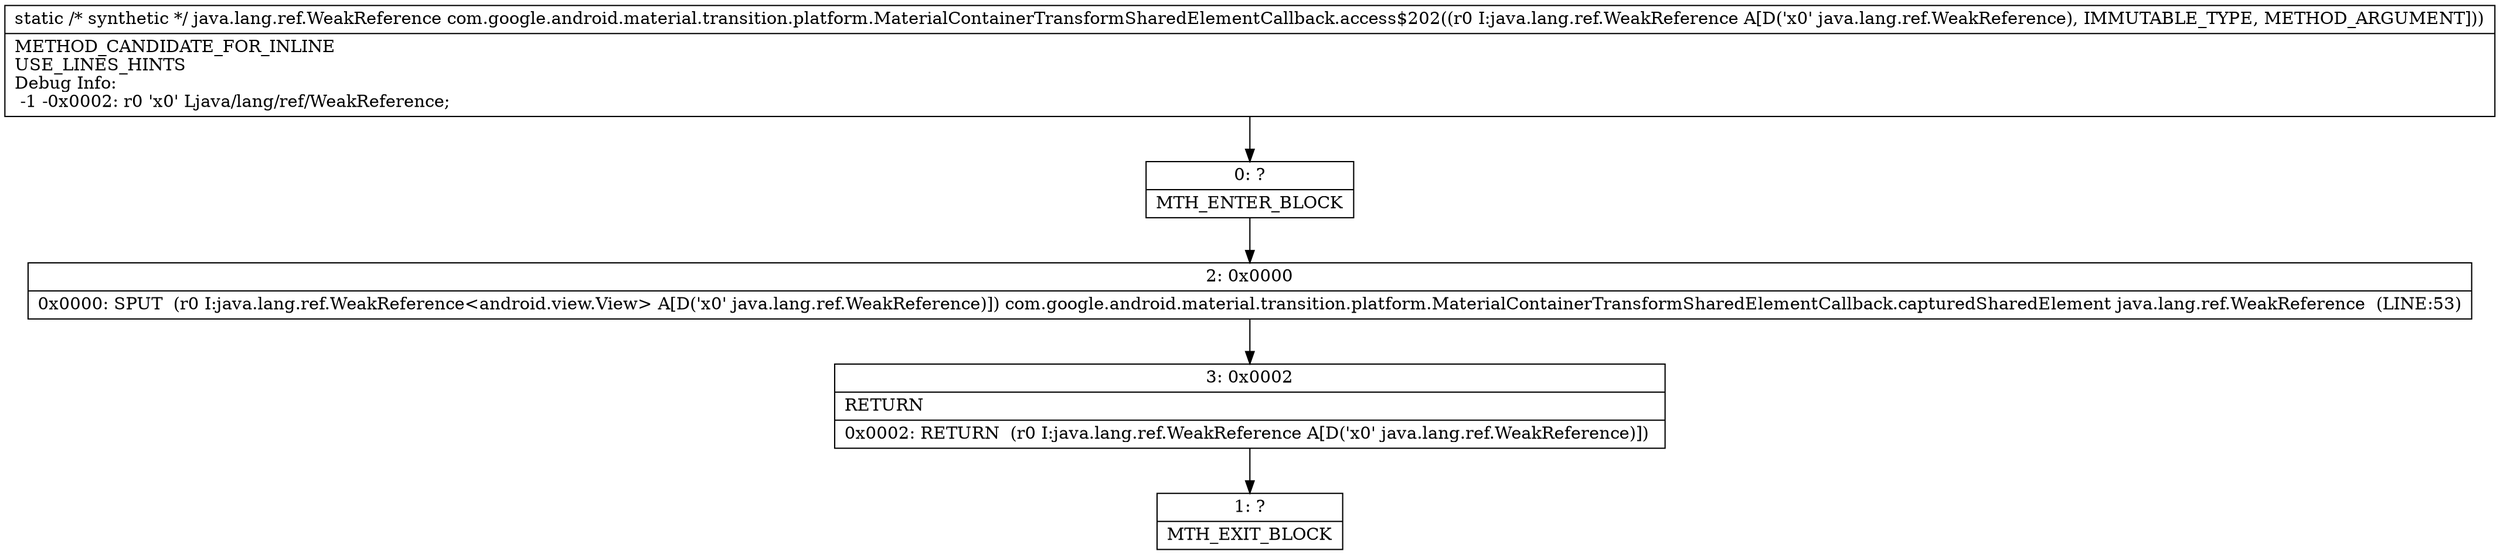 digraph "CFG forcom.google.android.material.transition.platform.MaterialContainerTransformSharedElementCallback.access$202(Ljava\/lang\/ref\/WeakReference;)Ljava\/lang\/ref\/WeakReference;" {
Node_0 [shape=record,label="{0\:\ ?|MTH_ENTER_BLOCK\l}"];
Node_2 [shape=record,label="{2\:\ 0x0000|0x0000: SPUT  (r0 I:java.lang.ref.WeakReference\<android.view.View\> A[D('x0' java.lang.ref.WeakReference)]) com.google.android.material.transition.platform.MaterialContainerTransformSharedElementCallback.capturedSharedElement java.lang.ref.WeakReference  (LINE:53)\l}"];
Node_3 [shape=record,label="{3\:\ 0x0002|RETURN\l|0x0002: RETURN  (r0 I:java.lang.ref.WeakReference A[D('x0' java.lang.ref.WeakReference)]) \l}"];
Node_1 [shape=record,label="{1\:\ ?|MTH_EXIT_BLOCK\l}"];
MethodNode[shape=record,label="{static \/* synthetic *\/ java.lang.ref.WeakReference com.google.android.material.transition.platform.MaterialContainerTransformSharedElementCallback.access$202((r0 I:java.lang.ref.WeakReference A[D('x0' java.lang.ref.WeakReference), IMMUTABLE_TYPE, METHOD_ARGUMENT]))  | METHOD_CANDIDATE_FOR_INLINE\lUSE_LINES_HINTS\lDebug Info:\l  \-1 \-0x0002: r0 'x0' Ljava\/lang\/ref\/WeakReference;\l}"];
MethodNode -> Node_0;Node_0 -> Node_2;
Node_2 -> Node_3;
Node_3 -> Node_1;
}

